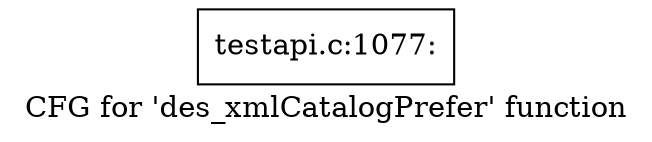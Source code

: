 digraph "CFG for 'des_xmlCatalogPrefer' function" {
	label="CFG for 'des_xmlCatalogPrefer' function";

	Node0x43d8860 [shape=record,label="{testapi.c:1077:}"];
}
